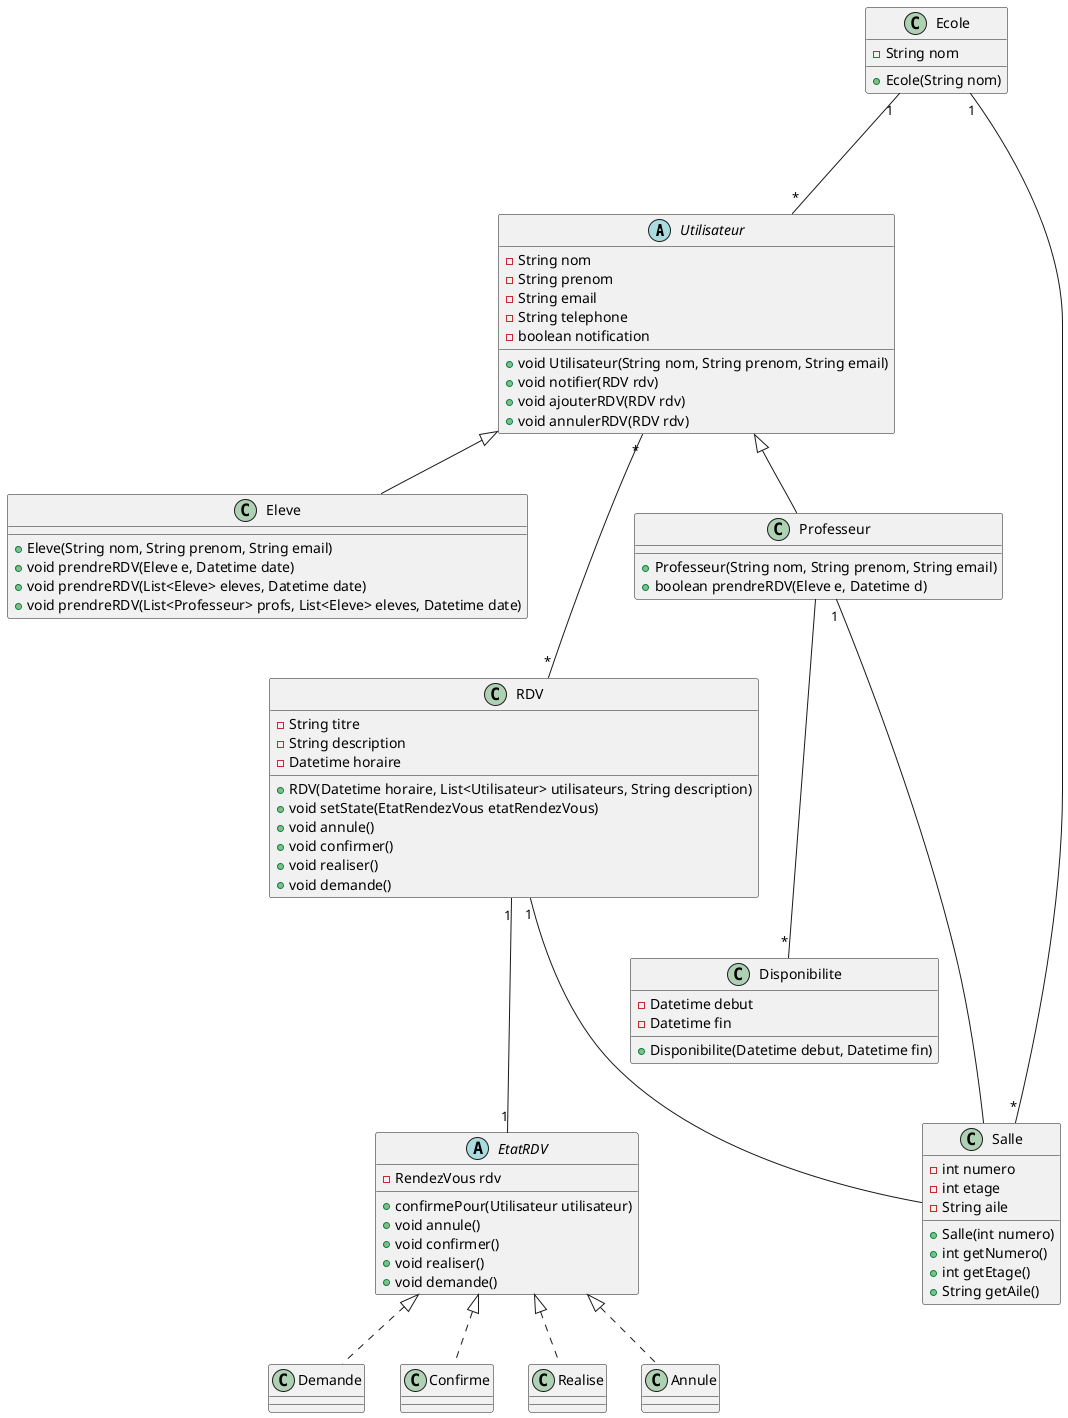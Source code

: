 @startuml Diagramme de classe

abstract class Utilisateur {
    - String nom
    - String prenom
    - String email
    - String telephone
    - boolean notification
    
    + void Utilisateur(String nom, String prenom, String email)
    + void notifier(RDV rdv)
    + void ajouterRDV(RDV rdv)
    + void annulerRDV(RDV rdv)
}

class Professeur {
    + Professeur(String nom, String prenom, String email)
    + boolean prendreRDV(Eleve e, Datetime d)
}

class Eleve {
    + Eleve(String nom, String prenom, String email)
    + void prendreRDV(Eleve e, Datetime date)
    + void prendreRDV(List<Eleve> eleves, Datetime date)
    + void prendreRDV(List<Professeur> profs, List<Eleve> eleves, Datetime date)
}

class Disponibilite {
    - Datetime debut
    - Datetime fin

    + Disponibilite(Datetime debut, Datetime fin)
}

class RDV {
    - String titre
    - String description
    - Datetime horaire
    
    + RDV(Datetime horaire, List<Utilisateur> utilisateurs, String description)
    + void setState(EtatRendezVous etatRendezVous)
    + void annule()
    + void confirmer()
    + void realiser()
    + void demande()
}

abstract class EtatRDV {
    - RendezVous rdv
    + confirmePour(Utilisateur utilisateur)
    + void annule()
    + void confirmer()
    + void realiser()
    + void demande()
}

class Demande {
}

class Confirme {
}

class Realise {
}

class Annule {
}


class Ecole {
    - String nom
    + Ecole(String nom)
}

class Salle {
    - int numero
    - int etage
    - String aile

    + Salle(int numero)
    + int getNumero()
    + int getEtage()
    + String getAile()
}


Utilisateur "*" --- "*" RDV
Ecole "1" --- "*" Utilisateur
Ecole "1" --- "*" Salle


EtatRDV <|.. Confirme
EtatRDV <|.. Annule
EtatRDV <|.. Realise
EtatRDV <|.. Demande

RDV "1" --- "1" EtatRDV
RDV "1" --- Salle
Professeur "1" --- Salle

Utilisateur  <|--  Professeur
Utilisateur  <|--  Eleve
Professeur --- "*" Disponibilite

@enduml